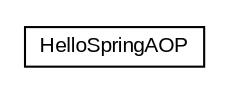 #!/usr/local/bin/dot
#
# Class diagram 
# Generated by UMLGraph version R5_6 (http://www.umlgraph.org/)
#

digraph G {
	edge [fontname="arial",fontsize=10,labelfontname="arial",labelfontsize=10];
	node [fontname="arial",fontsize=10,shape=plaintext];
	nodesep=0.25;
	ranksep=0.5;
	// spring.jdbc.aop.HelloSpringAOP
	c6582 [label=<<table title="spring.jdbc.aop.HelloSpringAOP" border="0" cellborder="1" cellspacing="0" cellpadding="2" port="p" href="./HelloSpringAOP.html">
		<tr><td><table border="0" cellspacing="0" cellpadding="1">
<tr><td align="center" balign="center"> HelloSpringAOP </td></tr>
		</table></td></tr>
		</table>>, URL="./HelloSpringAOP.html", fontname="arial", fontcolor="black", fontsize=10.0];
}

